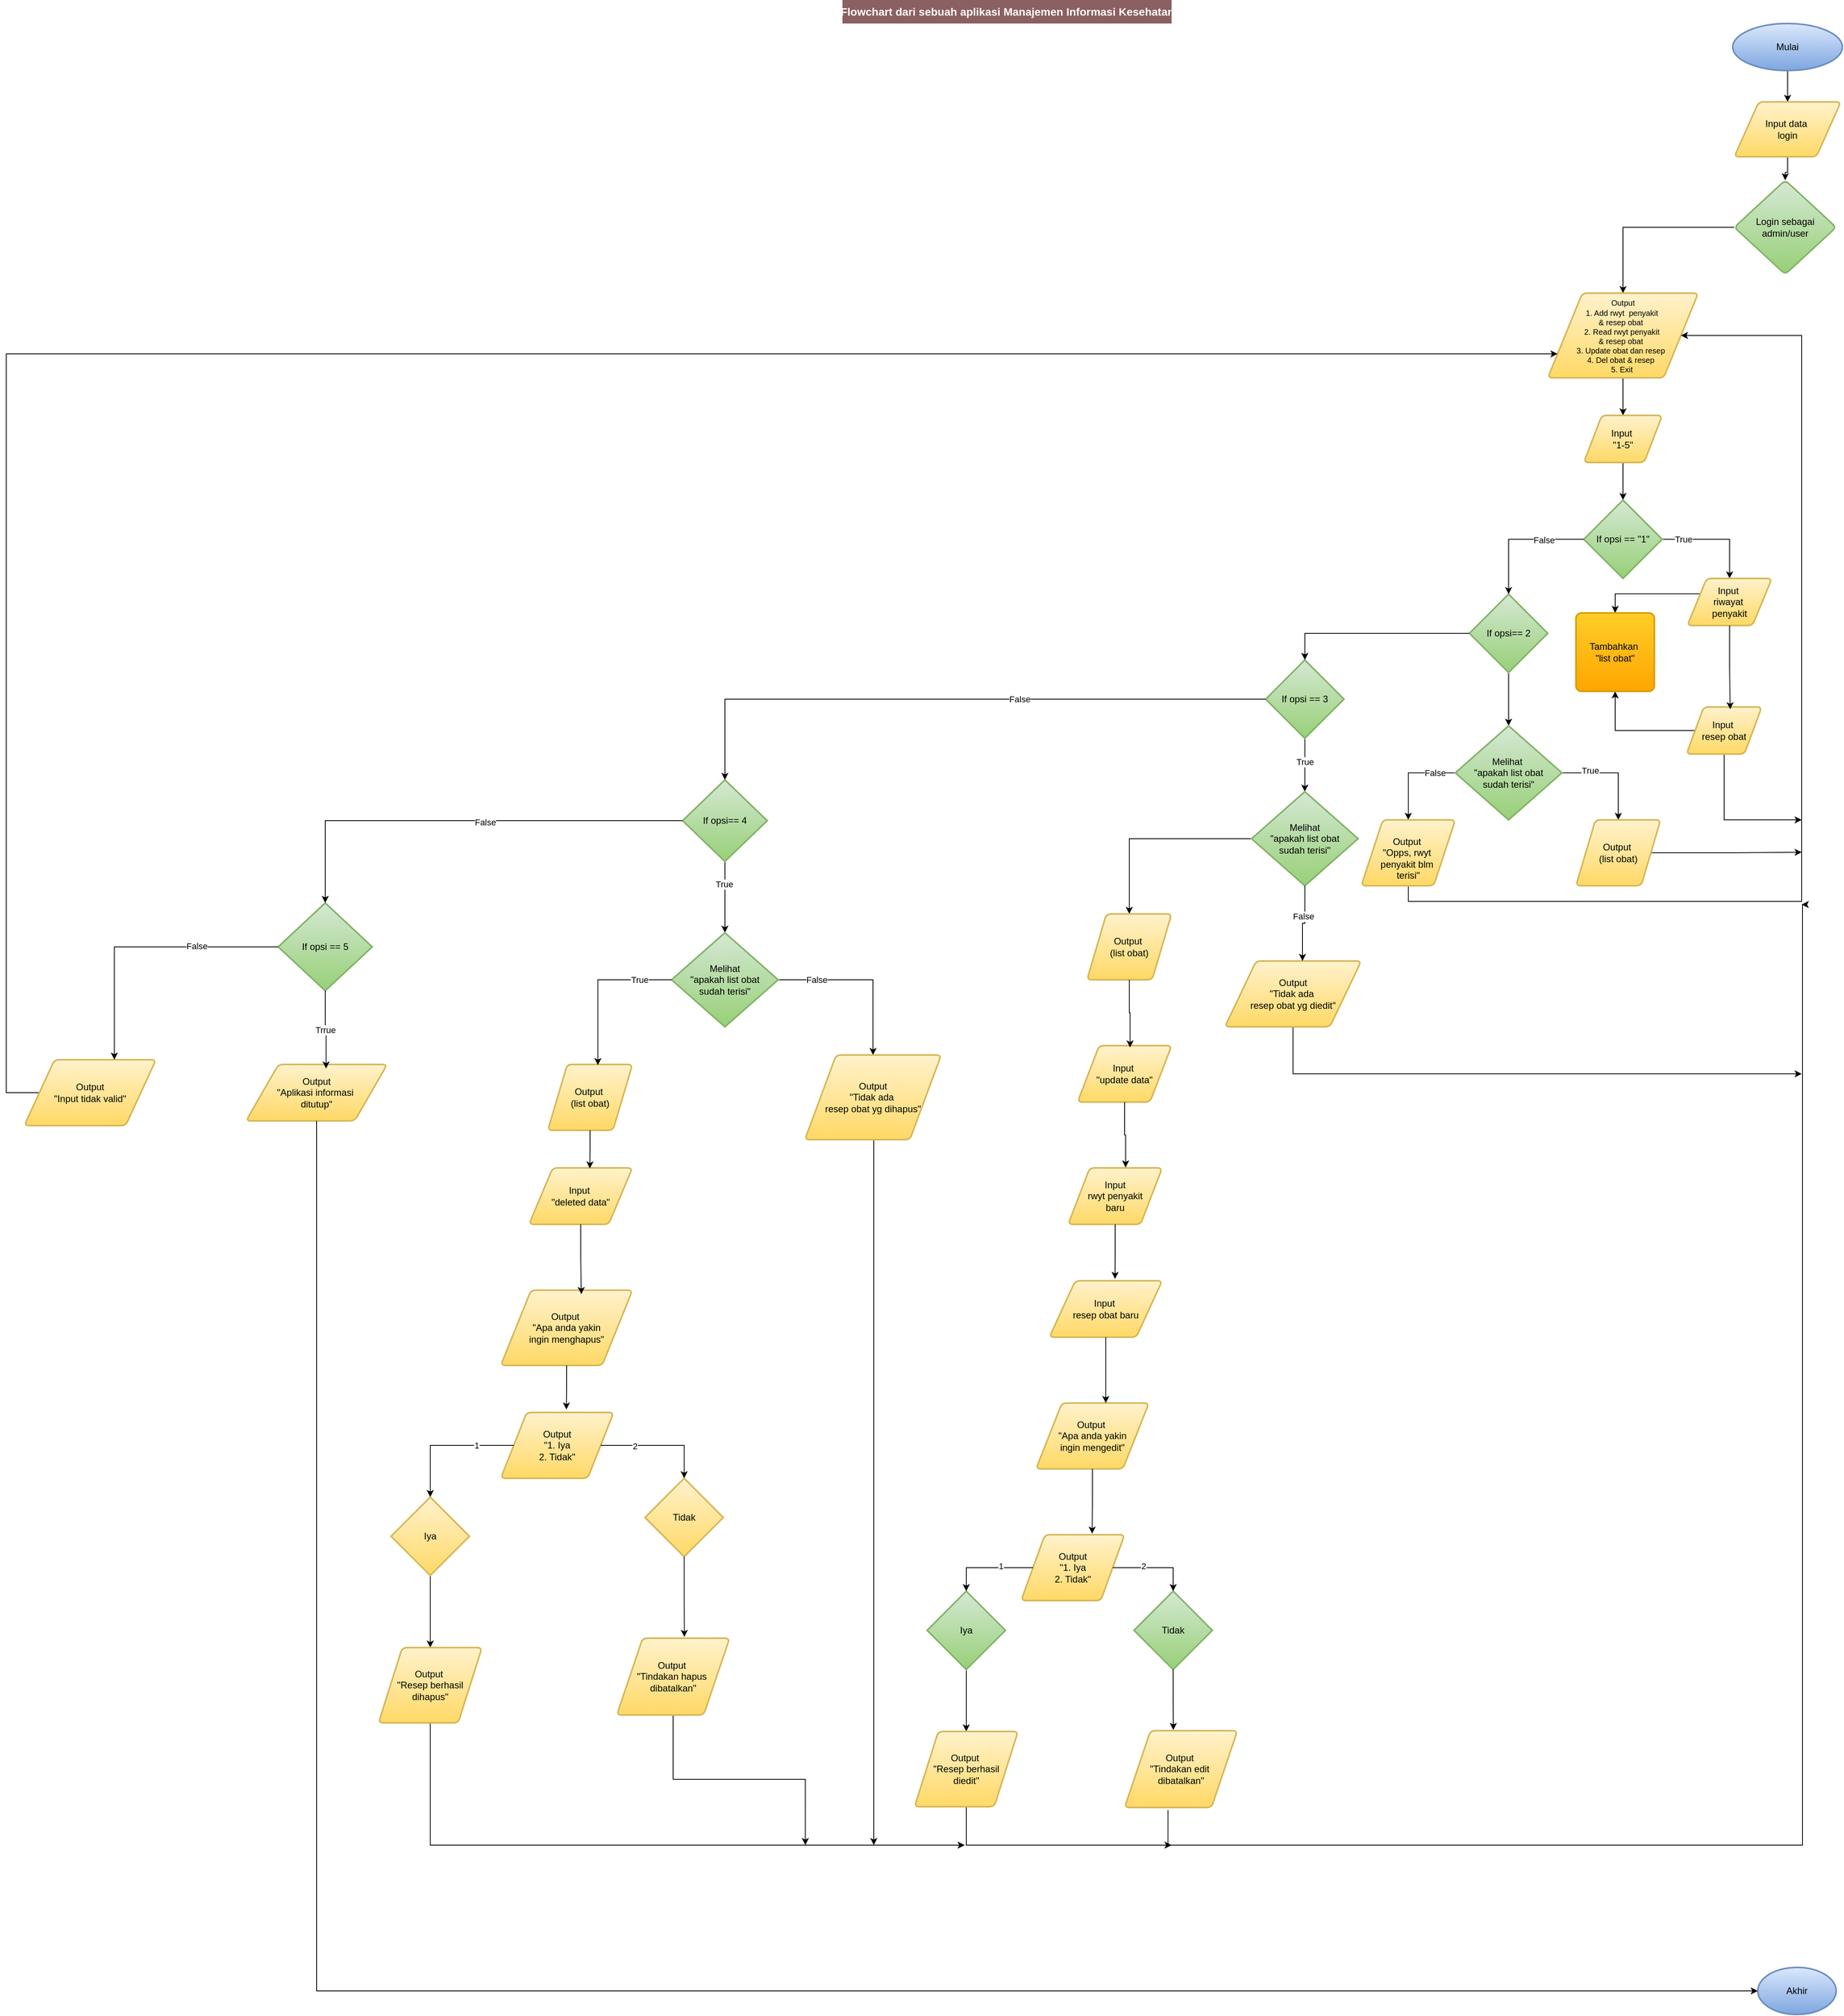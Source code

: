 <mxfile version="24.7.8">
  <diagram id="C5RBs43oDa-KdzZeNtuy" name="Page-1">
    <mxGraphModel dx="7731" dy="3105" grid="1" gridSize="18" guides="1" tooltips="1" connect="1" arrows="1" fold="1" page="1" pageScale="1" pageWidth="827" pageHeight="1169" math="0" shadow="0">
      <root>
        <mxCell id="WIyWlLk6GJQsqaUBKTNV-0" />
        <mxCell id="WIyWlLk6GJQsqaUBKTNV-1" parent="WIyWlLk6GJQsqaUBKTNV-0" />
        <mxCell id="7hkUf9eqi4IZ8fH5zVSV-6" style="edgeStyle=orthogonalEdgeStyle;rounded=0;orthogonalLoop=1;jettySize=auto;html=1;" parent="WIyWlLk6GJQsqaUBKTNV-1" source="7hkUf9eqi4IZ8fH5zVSV-3" edge="1">
          <mxGeometry relative="1" as="geometry">
            <mxPoint x="414" y="200" as="targetPoint" />
          </mxGeometry>
        </mxCell>
        <mxCell id="7hkUf9eqi4IZ8fH5zVSV-3" value="Mulai" style="strokeWidth=2;html=1;shape=mxgraph.flowchart.start_1;whiteSpace=wrap;fillColor=#dae8fc;gradientColor=#7ea6e0;strokeColor=#6c8ebf;" parent="WIyWlLk6GJQsqaUBKTNV-1" vertex="1">
          <mxGeometry x="344" y="100" width="140" height="60" as="geometry" />
        </mxCell>
        <mxCell id="7hkUf9eqi4IZ8fH5zVSV-4" value="Flowchart dari sebuah aplikasi Manajemen Informasi Kesehatan" style="text;html=1;align=center;verticalAlign=middle;resizable=0;points=[];autosize=1;fontStyle=1;fontSize=14;fillColor=#8a6060;strokeColor=none;fontColor=#ffffff;" parent="WIyWlLk6GJQsqaUBKTNV-1" vertex="1">
          <mxGeometry x="-792" y="70" width="420" height="30" as="geometry" />
        </mxCell>
        <mxCell id="7hkUf9eqi4IZ8fH5zVSV-15" style="edgeStyle=orthogonalEdgeStyle;rounded=0;orthogonalLoop=1;jettySize=auto;html=1;exitX=0.5;exitY=1;exitDx=0;exitDy=0;" parent="WIyWlLk6GJQsqaUBKTNV-1" source="7hkUf9eqi4IZ8fH5zVSV-9" target="7hkUf9eqi4IZ8fH5zVSV-11" edge="1">
          <mxGeometry relative="1" as="geometry" />
        </mxCell>
        <mxCell id="7hkUf9eqi4IZ8fH5zVSV-9" value="Input data&amp;nbsp;&lt;div&gt;login&lt;/div&gt;" style="shape=parallelogram;html=1;strokeWidth=2;perimeter=parallelogramPerimeter;whiteSpace=wrap;rounded=1;arcSize=12;size=0.23;fillColor=#fff2cc;gradientColor=#ffd966;strokeColor=#d6b656;" parent="WIyWlLk6GJQsqaUBKTNV-1" vertex="1">
          <mxGeometry x="346" y="200" width="136" height="70" as="geometry" />
        </mxCell>
        <mxCell id="7hkUf9eqi4IZ8fH5zVSV-18" style="edgeStyle=orthogonalEdgeStyle;rounded=0;orthogonalLoop=1;jettySize=auto;html=1;exitX=0;exitY=0.5;exitDx=0;exitDy=0;" parent="WIyWlLk6GJQsqaUBKTNV-1" source="7hkUf9eqi4IZ8fH5zVSV-11" target="7hkUf9eqi4IZ8fH5zVSV-21" edge="1">
          <mxGeometry relative="1" as="geometry">
            <mxPoint x="170" y="370" as="targetPoint" />
          </mxGeometry>
        </mxCell>
        <mxCell id="7hkUf9eqi4IZ8fH5zVSV-11" value="Login sebagai admin/user" style="rhombus;whiteSpace=wrap;html=1;strokeWidth=2;rounded=1;arcSize=12;fillColor=#d5e8d4;gradientColor=#97d077;strokeColor=#82b366;" parent="WIyWlLk6GJQsqaUBKTNV-1" vertex="1">
          <mxGeometry x="346" y="300" width="130" height="120" as="geometry" />
        </mxCell>
        <mxCell id="7hkUf9eqi4IZ8fH5zVSV-41" style="edgeStyle=orthogonalEdgeStyle;rounded=0;orthogonalLoop=1;jettySize=auto;html=1;exitX=0.5;exitY=1;exitDx=0;exitDy=0;" parent="WIyWlLk6GJQsqaUBKTNV-1" source="7hkUf9eqi4IZ8fH5zVSV-21" edge="1">
          <mxGeometry relative="1" as="geometry">
            <mxPoint x="204" y="600" as="targetPoint" />
          </mxGeometry>
        </mxCell>
        <mxCell id="7hkUf9eqi4IZ8fH5zVSV-21" value="&lt;font style=&quot;font-size: 10px;&quot;&gt;Output&lt;/font&gt;&lt;div style=&quot;font-size: 10px;&quot;&gt;&lt;font style=&quot;font-size: 10px;&quot;&gt;1. Add rwyt&amp;nbsp; penyakit&amp;nbsp;&lt;/font&gt;&lt;/div&gt;&lt;div style=&quot;font-size: 10px;&quot;&gt;&lt;font style=&quot;font-size: 10px;&quot;&gt;&amp;amp; resep obat&amp;nbsp;&amp;nbsp;&lt;/font&gt;&lt;/div&gt;&lt;div style=&quot;font-size: 10px;&quot;&gt;&lt;font style=&quot;font-size: 10px;&quot;&gt;2. Read rwyt penyakit&amp;nbsp;&lt;/font&gt;&lt;/div&gt;&lt;div style=&quot;font-size: 10px;&quot;&gt;&lt;font style=&quot;font-size: 10px;&quot;&gt;&amp;amp; resep obat&amp;nbsp;&amp;nbsp;&lt;/font&gt;&lt;/div&gt;&lt;div style=&quot;font-size: 10px;&quot;&gt;&lt;font style=&quot;font-size: 10px;&quot;&gt;3. Update obat dan resep&amp;nbsp;&amp;nbsp;&lt;/font&gt;&lt;/div&gt;&lt;div style=&quot;font-size: 10px;&quot;&gt;&lt;font style=&quot;font-size: 10px;&quot;&gt;4. Del obat &amp;amp; resep&amp;nbsp;&amp;nbsp;&lt;/font&gt;&lt;/div&gt;&lt;div style=&quot;font-size: 10px;&quot;&gt;&lt;font style=&quot;font-size: 10px;&quot;&gt;5. Exit&amp;nbsp;&lt;/font&gt;&lt;/div&gt;" style="shape=parallelogram;html=1;strokeWidth=2;perimeter=parallelogramPerimeter;whiteSpace=wrap;rounded=1;arcSize=12;size=0.23;fillColor=#fff2cc;gradientColor=#ffd966;strokeColor=#d6b656;" parent="WIyWlLk6GJQsqaUBKTNV-1" vertex="1">
          <mxGeometry x="108" y="444" width="192" height="108" as="geometry" />
        </mxCell>
        <mxCell id="7hkUf9eqi4IZ8fH5zVSV-44" style="edgeStyle=orthogonalEdgeStyle;rounded=0;orthogonalLoop=1;jettySize=auto;html=1;exitX=0.5;exitY=1;exitDx=0;exitDy=0;" parent="WIyWlLk6GJQsqaUBKTNV-1" source="7hkUf9eqi4IZ8fH5zVSV-42" edge="1">
          <mxGeometry relative="1" as="geometry">
            <mxPoint x="204" y="708" as="targetPoint" />
          </mxGeometry>
        </mxCell>
        <mxCell id="7hkUf9eqi4IZ8fH5zVSV-42" value="Input&amp;nbsp;&lt;div&gt;&quot;1-5&quot;&lt;/div&gt;" style="shape=parallelogram;html=1;strokeWidth=2;perimeter=parallelogramPerimeter;whiteSpace=wrap;rounded=1;arcSize=12;size=0.23;fillColor=#fff2cc;gradientColor=#ffd966;strokeColor=#d6b656;" parent="WIyWlLk6GJQsqaUBKTNV-1" vertex="1">
          <mxGeometry x="154" y="600" width="100" height="60" as="geometry" />
        </mxCell>
        <mxCell id="7hkUf9eqi4IZ8fH5zVSV-46" style="edgeStyle=orthogonalEdgeStyle;rounded=0;orthogonalLoop=1;jettySize=auto;html=1;exitX=1;exitY=0.5;exitDx=0;exitDy=0;exitPerimeter=0;entryX=0.5;entryY=0;entryDx=0;entryDy=0;" parent="WIyWlLk6GJQsqaUBKTNV-1" source="7hkUf9eqi4IZ8fH5zVSV-45" target="UEcVBpaG3NOcfBzh2yAo-0" edge="1">
          <mxGeometry relative="1" as="geometry">
            <mxPoint x="360" y="758" as="targetPoint" />
          </mxGeometry>
        </mxCell>
        <mxCell id="7hkUf9eqi4IZ8fH5zVSV-47" value="True" style="edgeLabel;html=1;align=center;verticalAlign=middle;resizable=0;points=[];" parent="7hkUf9eqi4IZ8fH5zVSV-46" vertex="1" connectable="0">
          <mxGeometry x="-0.154" y="-3" relative="1" as="geometry">
            <mxPoint x="-31" y="-3" as="offset" />
          </mxGeometry>
        </mxCell>
        <mxCell id="7hkUf9eqi4IZ8fH5zVSV-45" value="If opsi == &quot;1&quot;" style="strokeWidth=2;html=1;shape=mxgraph.flowchart.decision;whiteSpace=wrap;fillColor=#d5e8d4;gradientColor=#97d077;strokeColor=#82b366;" parent="WIyWlLk6GJQsqaUBKTNV-1" vertex="1">
          <mxGeometry x="154" y="708" width="100" height="100" as="geometry" />
        </mxCell>
        <mxCell id="UEcVBpaG3NOcfBzh2yAo-25" style="edgeStyle=orthogonalEdgeStyle;rounded=0;orthogonalLoop=1;jettySize=auto;html=1;exitX=0;exitY=0.25;exitDx=0;exitDy=0;entryX=0.5;entryY=0;entryDx=0;entryDy=0;" parent="WIyWlLk6GJQsqaUBKTNV-1" source="UEcVBpaG3NOcfBzh2yAo-0" target="UEcVBpaG3NOcfBzh2yAo-22" edge="1">
          <mxGeometry relative="1" as="geometry" />
        </mxCell>
        <mxCell id="UEcVBpaG3NOcfBzh2yAo-0" value="Input&amp;nbsp;&lt;div&gt;riwayat&amp;nbsp;&lt;/div&gt;&lt;div&gt;penyakit&lt;/div&gt;" style="shape=parallelogram;html=1;strokeWidth=2;perimeter=parallelogramPerimeter;whiteSpace=wrap;rounded=1;arcSize=12;size=0.23;fillColor=#fff2cc;gradientColor=#ffd966;strokeColor=#d6b656;" parent="WIyWlLk6GJQsqaUBKTNV-1" vertex="1">
          <mxGeometry x="286" y="808" width="108" height="60" as="geometry" />
        </mxCell>
        <mxCell id="UEcVBpaG3NOcfBzh2yAo-23" style="edgeStyle=orthogonalEdgeStyle;rounded=0;orthogonalLoop=1;jettySize=auto;html=1;exitX=0;exitY=0.5;exitDx=0;exitDy=0;entryX=0.5;entryY=1;entryDx=0;entryDy=0;" parent="WIyWlLk6GJQsqaUBKTNV-1" source="UEcVBpaG3NOcfBzh2yAo-1" target="UEcVBpaG3NOcfBzh2yAo-22" edge="1">
          <mxGeometry relative="1" as="geometry" />
        </mxCell>
        <mxCell id="UEcVBpaG3NOcfBzh2yAo-39" style="edgeStyle=orthogonalEdgeStyle;rounded=0;orthogonalLoop=1;jettySize=auto;html=1;exitX=0.5;exitY=1;exitDx=0;exitDy=0;" parent="WIyWlLk6GJQsqaUBKTNV-1" source="UEcVBpaG3NOcfBzh2yAo-1" edge="1">
          <mxGeometry relative="1" as="geometry">
            <mxPoint x="432" y="1116" as="targetPoint" />
            <Array as="points">
              <mxPoint x="333" y="1116" />
            </Array>
          </mxGeometry>
        </mxCell>
        <mxCell id="UEcVBpaG3NOcfBzh2yAo-1" value="Input&amp;nbsp;&lt;div&gt;resep obat&lt;/div&gt;" style="shape=parallelogram;html=1;strokeWidth=2;perimeter=parallelogramPerimeter;whiteSpace=wrap;rounded=1;arcSize=12;size=0.23;fillColor=#fff2cc;gradientColor=#ffd966;strokeColor=#d6b656;" parent="WIyWlLk6GJQsqaUBKTNV-1" vertex="1">
          <mxGeometry x="285" y="972" width="96" height="60" as="geometry" />
        </mxCell>
        <mxCell id="UEcVBpaG3NOcfBzh2yAo-10" style="edgeStyle=orthogonalEdgeStyle;rounded=0;orthogonalLoop=1;jettySize=auto;html=1;exitX=0.5;exitY=1;exitDx=0;exitDy=0;entryX=0.581;entryY=0.048;entryDx=0;entryDy=0;entryPerimeter=0;" parent="WIyWlLk6GJQsqaUBKTNV-1" source="UEcVBpaG3NOcfBzh2yAo-0" target="UEcVBpaG3NOcfBzh2yAo-1" edge="1">
          <mxGeometry relative="1" as="geometry" />
        </mxCell>
        <mxCell id="UEcVBpaG3NOcfBzh2yAo-28" style="edgeStyle=orthogonalEdgeStyle;rounded=0;orthogonalLoop=1;jettySize=auto;html=1;exitX=0.5;exitY=1;exitDx=0;exitDy=0;exitPerimeter=0;" parent="WIyWlLk6GJQsqaUBKTNV-1" source="UEcVBpaG3NOcfBzh2yAo-11" target="UEcVBpaG3NOcfBzh2yAo-27" edge="1">
          <mxGeometry relative="1" as="geometry" />
        </mxCell>
        <mxCell id="UEcVBpaG3NOcfBzh2yAo-11" value="If opsi== 2" style="strokeWidth=2;html=1;shape=mxgraph.flowchart.decision;whiteSpace=wrap;fillColor=#d5e8d4;gradientColor=#97d077;strokeColor=#82b366;" parent="WIyWlLk6GJQsqaUBKTNV-1" vertex="1">
          <mxGeometry x="8" y="828" width="100" height="100" as="geometry" />
        </mxCell>
        <mxCell id="UEcVBpaG3NOcfBzh2yAo-12" style="edgeStyle=orthogonalEdgeStyle;rounded=0;orthogonalLoop=1;jettySize=auto;html=1;exitX=0;exitY=0.5;exitDx=0;exitDy=0;exitPerimeter=0;entryX=0.5;entryY=0;entryDx=0;entryDy=0;entryPerimeter=0;" parent="WIyWlLk6GJQsqaUBKTNV-1" source="7hkUf9eqi4IZ8fH5zVSV-45" target="UEcVBpaG3NOcfBzh2yAo-11" edge="1">
          <mxGeometry relative="1" as="geometry" />
        </mxCell>
        <mxCell id="UEcVBpaG3NOcfBzh2yAo-13" value="False" style="edgeLabel;html=1;align=center;verticalAlign=middle;resizable=0;points=[];" parent="UEcVBpaG3NOcfBzh2yAo-12" vertex="1" connectable="0">
          <mxGeometry x="-0.388" y="1" relative="1" as="geometry">
            <mxPoint as="offset" />
          </mxGeometry>
        </mxCell>
        <mxCell id="UEcVBpaG3NOcfBzh2yAo-22" value="Tambahkan&amp;nbsp;&lt;div&gt;&quot;list obat&quot;&lt;/div&gt;" style="rounded=1;whiteSpace=wrap;html=1;absoluteArcSize=1;arcSize=14;strokeWidth=2;fillColor=#ffcd28;gradientColor=#ffa500;strokeColor=#d79b00;" parent="WIyWlLk6GJQsqaUBKTNV-1" vertex="1">
          <mxGeometry x="144" y="852" width="100" height="100" as="geometry" />
        </mxCell>
        <mxCell id="UEcVBpaG3NOcfBzh2yAo-33" style="edgeStyle=orthogonalEdgeStyle;rounded=0;orthogonalLoop=1;jettySize=auto;html=1;exitX=1;exitY=0.5;exitDx=0;exitDy=0;exitPerimeter=0;entryX=0.5;entryY=0;entryDx=0;entryDy=0;" parent="WIyWlLk6GJQsqaUBKTNV-1" source="UEcVBpaG3NOcfBzh2yAo-27" target="UEcVBpaG3NOcfBzh2yAo-32" edge="1">
          <mxGeometry relative="1" as="geometry" />
        </mxCell>
        <mxCell id="UEcVBpaG3NOcfBzh2yAo-36" value="True" style="edgeLabel;html=1;align=center;verticalAlign=middle;resizable=0;points=[];" parent="UEcVBpaG3NOcfBzh2yAo-33" vertex="1" connectable="0">
          <mxGeometry x="-0.453" y="3" relative="1" as="geometry">
            <mxPoint as="offset" />
          </mxGeometry>
        </mxCell>
        <mxCell id="UEcVBpaG3NOcfBzh2yAo-34" style="edgeStyle=orthogonalEdgeStyle;rounded=0;orthogonalLoop=1;jettySize=auto;html=1;exitX=0;exitY=0.5;exitDx=0;exitDy=0;exitPerimeter=0;entryX=0.5;entryY=0;entryDx=0;entryDy=0;" parent="WIyWlLk6GJQsqaUBKTNV-1" source="UEcVBpaG3NOcfBzh2yAo-27" target="UEcVBpaG3NOcfBzh2yAo-30" edge="1">
          <mxGeometry relative="1" as="geometry" />
        </mxCell>
        <mxCell id="UEcVBpaG3NOcfBzh2yAo-35" value="False" style="edgeLabel;html=1;align=center;verticalAlign=middle;resizable=0;points=[];" parent="UEcVBpaG3NOcfBzh2yAo-34" vertex="1" connectable="0">
          <mxGeometry x="-0.556" relative="1" as="geometry">
            <mxPoint as="offset" />
          </mxGeometry>
        </mxCell>
        <mxCell id="UEcVBpaG3NOcfBzh2yAo-27" value="Melihat&amp;nbsp;&lt;div&gt;&quot;apakah list obat&lt;/div&gt;&lt;div&gt;sudah terisi&quot;&lt;/div&gt;" style="strokeWidth=2;html=1;shape=mxgraph.flowchart.decision;whiteSpace=wrap;fillColor=#d5e8d4;gradientColor=#97d077;strokeColor=#82b366;" parent="WIyWlLk6GJQsqaUBKTNV-1" vertex="1">
          <mxGeometry x="-10" y="996" width="136" height="120" as="geometry" />
        </mxCell>
        <mxCell id="UEcVBpaG3NOcfBzh2yAo-38" style="edgeStyle=orthogonalEdgeStyle;rounded=0;orthogonalLoop=1;jettySize=auto;html=1;exitX=0.5;exitY=1;exitDx=0;exitDy=0;entryX=1;entryY=0.5;entryDx=0;entryDy=0;" parent="WIyWlLk6GJQsqaUBKTNV-1" source="UEcVBpaG3NOcfBzh2yAo-30" target="7hkUf9eqi4IZ8fH5zVSV-21" edge="1">
          <mxGeometry relative="1" as="geometry">
            <Array as="points">
              <mxPoint x="-70" y="1220" />
              <mxPoint x="432" y="1220" />
              <mxPoint x="432" y="498" />
            </Array>
          </mxGeometry>
        </mxCell>
        <mxCell id="UEcVBpaG3NOcfBzh2yAo-30" value="&lt;br&gt;&lt;div&gt;Output&amp;nbsp;&lt;/div&gt;&lt;div&gt;&quot;Opps, rwyt&amp;nbsp;&lt;/div&gt;&lt;div&gt;penyakit blm&amp;nbsp;&lt;/div&gt;&lt;div&gt;terisi&quot;&lt;/div&gt;" style="shape=parallelogram;html=1;strokeWidth=2;perimeter=parallelogramPerimeter;whiteSpace=wrap;rounded=1;arcSize=12;size=0.23;fillColor=#fff2cc;gradientColor=#ffd966;strokeColor=#d6b656;" parent="WIyWlLk6GJQsqaUBKTNV-1" vertex="1">
          <mxGeometry x="-130" y="1116" width="120" height="84" as="geometry" />
        </mxCell>
        <mxCell id="UEcVBpaG3NOcfBzh2yAo-41" style="edgeStyle=orthogonalEdgeStyle;rounded=0;orthogonalLoop=1;jettySize=auto;html=1;exitX=1;exitY=0.5;exitDx=0;exitDy=0;" parent="WIyWlLk6GJQsqaUBKTNV-1" source="UEcVBpaG3NOcfBzh2yAo-32" edge="1">
          <mxGeometry relative="1" as="geometry">
            <mxPoint x="432" y="1157.308" as="targetPoint" />
          </mxGeometry>
        </mxCell>
        <mxCell id="UEcVBpaG3NOcfBzh2yAo-32" value="Output&amp;nbsp;&lt;div&gt;(list obat)&lt;/div&gt;" style="shape=parallelogram;html=1;strokeWidth=2;perimeter=parallelogramPerimeter;whiteSpace=wrap;rounded=1;arcSize=12;size=0.23;fillColor=#fff2cc;gradientColor=#ffd966;strokeColor=#d6b656;" parent="WIyWlLk6GJQsqaUBKTNV-1" vertex="1">
          <mxGeometry x="144" y="1116" width="108" height="84" as="geometry" />
        </mxCell>
        <mxCell id="UEcVBpaG3NOcfBzh2yAo-47" style="edgeStyle=orthogonalEdgeStyle;rounded=0;orthogonalLoop=1;jettySize=auto;html=1;exitX=0.5;exitY=1;exitDx=0;exitDy=0;exitPerimeter=0;" parent="WIyWlLk6GJQsqaUBKTNV-1" source="UEcVBpaG3NOcfBzh2yAo-43" target="UEcVBpaG3NOcfBzh2yAo-46" edge="1">
          <mxGeometry relative="1" as="geometry" />
        </mxCell>
        <mxCell id="UEcVBpaG3NOcfBzh2yAo-94" value="True" style="edgeLabel;html=1;align=center;verticalAlign=middle;resizable=0;points=[];" parent="UEcVBpaG3NOcfBzh2yAo-47" vertex="1" connectable="0">
          <mxGeometry x="-0.129" relative="1" as="geometry">
            <mxPoint as="offset" />
          </mxGeometry>
        </mxCell>
        <mxCell id="UEcVBpaG3NOcfBzh2yAo-43" value="If opsi == 3" style="strokeWidth=2;html=1;shape=mxgraph.flowchart.decision;whiteSpace=wrap;fillColor=#d5e8d4;gradientColor=#97d077;strokeColor=#82b366;" parent="WIyWlLk6GJQsqaUBKTNV-1" vertex="1">
          <mxGeometry x="-252" y="912" width="100" height="100" as="geometry" />
        </mxCell>
        <mxCell id="UEcVBpaG3NOcfBzh2yAo-44" style="edgeStyle=orthogonalEdgeStyle;rounded=0;orthogonalLoop=1;jettySize=auto;html=1;exitX=0;exitY=0.5;exitDx=0;exitDy=0;exitPerimeter=0;entryX=0.5;entryY=0;entryDx=0;entryDy=0;entryPerimeter=0;" parent="WIyWlLk6GJQsqaUBKTNV-1" source="UEcVBpaG3NOcfBzh2yAo-11" target="UEcVBpaG3NOcfBzh2yAo-43" edge="1">
          <mxGeometry relative="1" as="geometry" />
        </mxCell>
        <mxCell id="UEcVBpaG3NOcfBzh2yAo-90" style="edgeStyle=orthogonalEdgeStyle;rounded=0;orthogonalLoop=1;jettySize=auto;html=1;exitX=0.5;exitY=1;exitDx=0;exitDy=0;" parent="WIyWlLk6GJQsqaUBKTNV-1" source="UEcVBpaG3NOcfBzh2yAo-45" edge="1">
          <mxGeometry relative="1" as="geometry">
            <mxPoint x="432" y="1440" as="targetPoint" />
            <Array as="points">
              <mxPoint x="-217" y="1440" />
              <mxPoint x="372" y="1440" />
            </Array>
          </mxGeometry>
        </mxCell>
        <mxCell id="UEcVBpaG3NOcfBzh2yAo-45" value="Output&lt;div&gt;&quot;Tidak ada&amp;nbsp;&lt;/div&gt;&lt;div&gt;resep obat yg diedit&quot;&lt;/div&gt;" style="shape=parallelogram;html=1;strokeWidth=2;perimeter=parallelogramPerimeter;whiteSpace=wrap;rounded=1;arcSize=12;size=0.23;fillColor=#fff2cc;gradientColor=#ffd966;strokeColor=#d6b656;" parent="WIyWlLk6GJQsqaUBKTNV-1" vertex="1">
          <mxGeometry x="-304" y="1296" width="174" height="84" as="geometry" />
        </mxCell>
        <mxCell id="UEcVBpaG3NOcfBzh2yAo-67" style="edgeStyle=orthogonalEdgeStyle;rounded=0;orthogonalLoop=1;jettySize=auto;html=1;exitX=0;exitY=0.5;exitDx=0;exitDy=0;exitPerimeter=0;entryX=0.5;entryY=0;entryDx=0;entryDy=0;" parent="WIyWlLk6GJQsqaUBKTNV-1" source="UEcVBpaG3NOcfBzh2yAo-46" target="UEcVBpaG3NOcfBzh2yAo-51" edge="1">
          <mxGeometry relative="1" as="geometry" />
        </mxCell>
        <mxCell id="UEcVBpaG3NOcfBzh2yAo-46" value="Melihat&lt;div&gt;&quot;apakah list obat&lt;/div&gt;&lt;div&gt;sudah terisi&quot;&lt;/div&gt;" style="strokeWidth=2;html=1;shape=mxgraph.flowchart.decision;whiteSpace=wrap;fillColor=#d5e8d4;gradientColor=#97d077;strokeColor=#82b366;" parent="WIyWlLk6GJQsqaUBKTNV-1" vertex="1">
          <mxGeometry x="-270" y="1080" width="136" height="120" as="geometry" />
        </mxCell>
        <mxCell id="UEcVBpaG3NOcfBzh2yAo-48" style="edgeStyle=orthogonalEdgeStyle;rounded=0;orthogonalLoop=1;jettySize=auto;html=1;exitX=0.5;exitY=1;exitDx=0;exitDy=0;exitPerimeter=0;entryX=0.569;entryY=0;entryDx=0;entryDy=0;entryPerimeter=0;" parent="WIyWlLk6GJQsqaUBKTNV-1" source="UEcVBpaG3NOcfBzh2yAo-46" target="UEcVBpaG3NOcfBzh2yAo-45" edge="1">
          <mxGeometry relative="1" as="geometry" />
        </mxCell>
        <mxCell id="UEcVBpaG3NOcfBzh2yAo-49" value="False" style="edgeLabel;html=1;align=center;verticalAlign=middle;resizable=0;points=[];" parent="UEcVBpaG3NOcfBzh2yAo-48" vertex="1" connectable="0">
          <mxGeometry x="-0.213" y="-2" relative="1" as="geometry">
            <mxPoint as="offset" />
          </mxGeometry>
        </mxCell>
        <mxCell id="UEcVBpaG3NOcfBzh2yAo-51" value="Output&amp;nbsp;&lt;div&gt;(list obat)&lt;/div&gt;" style="shape=parallelogram;html=1;strokeWidth=2;perimeter=parallelogramPerimeter;whiteSpace=wrap;rounded=1;arcSize=12;size=0.23;fillColor=#fff2cc;gradientColor=#ffd966;strokeColor=#d6b656;" parent="WIyWlLk6GJQsqaUBKTNV-1" vertex="1">
          <mxGeometry x="-480" y="1236" width="108" height="84" as="geometry" />
        </mxCell>
        <mxCell id="UEcVBpaG3NOcfBzh2yAo-52" value="Input&amp;nbsp;&lt;div&gt;&quot;update data&quot;&lt;/div&gt;" style="shape=parallelogram;html=1;strokeWidth=2;perimeter=parallelogramPerimeter;whiteSpace=wrap;rounded=1;arcSize=12;size=0.23;fillColor=#fff2cc;gradientColor=#ffd966;strokeColor=#d6b656;" parent="WIyWlLk6GJQsqaUBKTNV-1" vertex="1">
          <mxGeometry x="-492" y="1404" width="120" height="72" as="geometry" />
        </mxCell>
        <mxCell id="UEcVBpaG3NOcfBzh2yAo-54" style="edgeStyle=orthogonalEdgeStyle;rounded=0;orthogonalLoop=1;jettySize=auto;html=1;exitX=0.5;exitY=1;exitDx=0;exitDy=0;entryX=0.558;entryY=0.033;entryDx=0;entryDy=0;entryPerimeter=0;" parent="WIyWlLk6GJQsqaUBKTNV-1" source="UEcVBpaG3NOcfBzh2yAo-51" target="UEcVBpaG3NOcfBzh2yAo-52" edge="1">
          <mxGeometry relative="1" as="geometry" />
        </mxCell>
        <mxCell id="UEcVBpaG3NOcfBzh2yAo-55" value="Input&lt;div&gt;rwyt penyakit&lt;/div&gt;&lt;div&gt;baru&lt;/div&gt;" style="shape=parallelogram;html=1;strokeWidth=2;perimeter=parallelogramPerimeter;whiteSpace=wrap;rounded=1;arcSize=12;size=0.23;fillColor=#fff2cc;gradientColor=#ffd966;strokeColor=#d6b656;" parent="WIyWlLk6GJQsqaUBKTNV-1" vertex="1">
          <mxGeometry x="-504" y="1560" width="120" height="72" as="geometry" />
        </mxCell>
        <mxCell id="UEcVBpaG3NOcfBzh2yAo-56" value="Input&amp;nbsp;&lt;div&gt;resep obat baru&lt;/div&gt;" style="shape=parallelogram;html=1;strokeWidth=2;perimeter=parallelogramPerimeter;whiteSpace=wrap;rounded=1;arcSize=12;size=0.23;fillColor=#fff2cc;gradientColor=#ffd966;strokeColor=#d6b656;" parent="WIyWlLk6GJQsqaUBKTNV-1" vertex="1">
          <mxGeometry x="-528" y="1704" width="144" height="72" as="geometry" />
        </mxCell>
        <mxCell id="UEcVBpaG3NOcfBzh2yAo-61" style="edgeStyle=orthogonalEdgeStyle;rounded=0;orthogonalLoop=1;jettySize=auto;html=1;exitX=0.5;exitY=1;exitDx=0;exitDy=0;entryX=0.582;entryY=-0.032;entryDx=0;entryDy=0;entryPerimeter=0;" parent="WIyWlLk6GJQsqaUBKTNV-1" source="UEcVBpaG3NOcfBzh2yAo-55" target="UEcVBpaG3NOcfBzh2yAo-56" edge="1">
          <mxGeometry relative="1" as="geometry" />
        </mxCell>
        <mxCell id="UEcVBpaG3NOcfBzh2yAo-62" value="Output&amp;nbsp;&lt;div&gt;&quot;Apa anda yakin&lt;/div&gt;&lt;div&gt;ingin mengedit&quot;&lt;/div&gt;" style="shape=parallelogram;html=1;strokeWidth=2;perimeter=parallelogramPerimeter;whiteSpace=wrap;rounded=1;arcSize=12;size=0.23;fillColor=#fff2cc;gradientColor=#ffd966;strokeColor=#d6b656;" parent="WIyWlLk6GJQsqaUBKTNV-1" vertex="1">
          <mxGeometry x="-545" y="1860" width="144" height="84" as="geometry" />
        </mxCell>
        <mxCell id="UEcVBpaG3NOcfBzh2yAo-63" value="Output&lt;div&gt;&quot;1. Iya&lt;/div&gt;&lt;div&gt;2. Tidak&quot;&lt;/div&gt;" style="shape=parallelogram;html=1;strokeWidth=2;perimeter=parallelogramPerimeter;whiteSpace=wrap;rounded=1;arcSize=12;size=0.23;fillColor=#fff2cc;gradientColor=#ffd966;strokeColor=#d6b656;" parent="WIyWlLk6GJQsqaUBKTNV-1" vertex="1">
          <mxGeometry x="-564" y="2028" width="132" height="84" as="geometry" />
        </mxCell>
        <mxCell id="UEcVBpaG3NOcfBzh2yAo-69" style="edgeStyle=orthogonalEdgeStyle;rounded=0;orthogonalLoop=1;jettySize=auto;html=1;exitX=0.5;exitY=1;exitDx=0;exitDy=0;entryX=0.611;entryY=-0.007;entryDx=0;entryDy=0;entryPerimeter=0;" parent="WIyWlLk6GJQsqaUBKTNV-1" source="UEcVBpaG3NOcfBzh2yAo-52" target="UEcVBpaG3NOcfBzh2yAo-55" edge="1">
          <mxGeometry relative="1" as="geometry" />
        </mxCell>
        <mxCell id="UEcVBpaG3NOcfBzh2yAo-71" style="edgeStyle=orthogonalEdgeStyle;rounded=0;orthogonalLoop=1;jettySize=auto;html=1;exitX=0.5;exitY=1;exitDx=0;exitDy=0;" parent="WIyWlLk6GJQsqaUBKTNV-1" source="UEcVBpaG3NOcfBzh2yAo-56" edge="1">
          <mxGeometry relative="1" as="geometry">
            <mxPoint x="-456" y="1860" as="targetPoint" />
            <Array as="points">
              <mxPoint x="-456" y="1800" />
              <mxPoint x="-456" y="1800" />
            </Array>
          </mxGeometry>
        </mxCell>
        <mxCell id="UEcVBpaG3NOcfBzh2yAo-72" style="edgeStyle=orthogonalEdgeStyle;rounded=0;orthogonalLoop=1;jettySize=auto;html=1;exitX=0.5;exitY=1;exitDx=0;exitDy=0;entryX=0.686;entryY=-0.016;entryDx=0;entryDy=0;entryPerimeter=0;" parent="WIyWlLk6GJQsqaUBKTNV-1" source="UEcVBpaG3NOcfBzh2yAo-62" target="UEcVBpaG3NOcfBzh2yAo-63" edge="1">
          <mxGeometry relative="1" as="geometry" />
        </mxCell>
        <mxCell id="UEcVBpaG3NOcfBzh2yAo-81" style="edgeStyle=orthogonalEdgeStyle;rounded=0;orthogonalLoop=1;jettySize=auto;html=1;exitX=0.5;exitY=1;exitDx=0;exitDy=0;exitPerimeter=0;entryX=0.5;entryY=0;entryDx=0;entryDy=0;" parent="WIyWlLk6GJQsqaUBKTNV-1" source="UEcVBpaG3NOcfBzh2yAo-73" target="UEcVBpaG3NOcfBzh2yAo-80" edge="1">
          <mxGeometry relative="1" as="geometry" />
        </mxCell>
        <mxCell id="UEcVBpaG3NOcfBzh2yAo-73" value="Iya" style="strokeWidth=2;html=1;shape=mxgraph.flowchart.decision;whiteSpace=wrap;fillColor=#d5e8d4;gradientColor=#97d077;strokeColor=#82b366;" parent="WIyWlLk6GJQsqaUBKTNV-1" vertex="1">
          <mxGeometry x="-684" y="2100" width="100" height="100" as="geometry" />
        </mxCell>
        <mxCell id="UEcVBpaG3NOcfBzh2yAo-74" style="edgeStyle=orthogonalEdgeStyle;rounded=0;orthogonalLoop=1;jettySize=auto;html=1;exitX=0;exitY=0.5;exitDx=0;exitDy=0;entryX=0.5;entryY=0;entryDx=0;entryDy=0;entryPerimeter=0;" parent="WIyWlLk6GJQsqaUBKTNV-1" source="UEcVBpaG3NOcfBzh2yAo-63" target="UEcVBpaG3NOcfBzh2yAo-73" edge="1">
          <mxGeometry relative="1" as="geometry" />
        </mxCell>
        <mxCell id="UEcVBpaG3NOcfBzh2yAo-75" value="1" style="edgeLabel;html=1;align=center;verticalAlign=middle;resizable=0;points=[];" parent="UEcVBpaG3NOcfBzh2yAo-74" vertex="1" connectable="0">
          <mxGeometry x="-0.29" y="-2" relative="1" as="geometry">
            <mxPoint as="offset" />
          </mxGeometry>
        </mxCell>
        <mxCell id="UEcVBpaG3NOcfBzh2yAo-76" value="Tidak" style="strokeWidth=2;html=1;shape=mxgraph.flowchart.decision;whiteSpace=wrap;fillColor=#d5e8d4;gradientColor=#97d077;strokeColor=#82b366;" parent="WIyWlLk6GJQsqaUBKTNV-1" vertex="1">
          <mxGeometry x="-420" y="2100" width="100" height="100" as="geometry" />
        </mxCell>
        <mxCell id="UEcVBpaG3NOcfBzh2yAo-78" style="edgeStyle=orthogonalEdgeStyle;rounded=0;orthogonalLoop=1;jettySize=auto;html=1;exitX=1;exitY=0.5;exitDx=0;exitDy=0;entryX=0.5;entryY=0;entryDx=0;entryDy=0;entryPerimeter=0;" parent="WIyWlLk6GJQsqaUBKTNV-1" source="UEcVBpaG3NOcfBzh2yAo-63" target="UEcVBpaG3NOcfBzh2yAo-76" edge="1">
          <mxGeometry relative="1" as="geometry" />
        </mxCell>
        <mxCell id="UEcVBpaG3NOcfBzh2yAo-79" value="2" style="edgeLabel;html=1;align=center;verticalAlign=middle;resizable=0;points=[];" parent="UEcVBpaG3NOcfBzh2yAo-78" vertex="1" connectable="0">
          <mxGeometry x="-0.276" y="2" relative="1" as="geometry">
            <mxPoint as="offset" />
          </mxGeometry>
        </mxCell>
        <mxCell id="UEcVBpaG3NOcfBzh2yAo-89" style="edgeStyle=orthogonalEdgeStyle;rounded=0;orthogonalLoop=1;jettySize=auto;html=1;exitX=0.5;exitY=1;exitDx=0;exitDy=0;" parent="WIyWlLk6GJQsqaUBKTNV-1" source="UEcVBpaG3NOcfBzh2yAo-80" edge="1">
          <mxGeometry relative="1" as="geometry">
            <mxPoint x="-372" y="2424" as="targetPoint" />
            <Array as="points">
              <mxPoint x="-634" y="2424" />
            </Array>
          </mxGeometry>
        </mxCell>
        <mxCell id="UEcVBpaG3NOcfBzh2yAo-80" value="Output&amp;nbsp;&lt;div&gt;&quot;Resep berhasil&lt;/div&gt;&lt;div&gt;diedit&quot;&lt;/div&gt;" style="shape=parallelogram;html=1;strokeWidth=2;perimeter=parallelogramPerimeter;whiteSpace=wrap;rounded=1;arcSize=12;size=0.23;fillColor=#fff2cc;gradientColor=#ffd966;strokeColor=#d6b656;" parent="WIyWlLk6GJQsqaUBKTNV-1" vertex="1">
          <mxGeometry x="-700" y="2279" width="132" height="96" as="geometry" />
        </mxCell>
        <mxCell id="UEcVBpaG3NOcfBzh2yAo-85" style="edgeStyle=orthogonalEdgeStyle;rounded=0;orthogonalLoop=1;jettySize=auto;html=1;exitX=0.385;exitY=1.033;exitDx=0;exitDy=0;exitPerimeter=0;" parent="WIyWlLk6GJQsqaUBKTNV-1" source="UEcVBpaG3NOcfBzh2yAo-82" edge="1">
          <mxGeometry relative="1" as="geometry">
            <mxPoint x="432" y="1224" as="targetPoint" />
            <mxPoint x="-360" y="2335" as="sourcePoint" />
            <Array as="points">
              <mxPoint x="-377" y="2424" />
              <mxPoint x="433" y="2424" />
              <mxPoint x="433" y="1224" />
            </Array>
          </mxGeometry>
        </mxCell>
        <mxCell id="UEcVBpaG3NOcfBzh2yAo-82" value="Output&amp;nbsp;&lt;div&gt;&quot;Tindakan edit&amp;nbsp;&lt;/div&gt;&lt;div&gt;dibatalkan&quot;&lt;/div&gt;" style="shape=parallelogram;html=1;strokeWidth=2;perimeter=parallelogramPerimeter;whiteSpace=wrap;rounded=1;arcSize=12;size=0.23;fillColor=#fff2cc;gradientColor=#ffd966;strokeColor=#d6b656;" parent="WIyWlLk6GJQsqaUBKTNV-1" vertex="1">
          <mxGeometry x="-432" y="2278" width="144" height="98" as="geometry" />
        </mxCell>
        <mxCell id="UEcVBpaG3NOcfBzh2yAo-83" style="edgeStyle=orthogonalEdgeStyle;rounded=0;orthogonalLoop=1;jettySize=auto;html=1;exitX=0.5;exitY=1;exitDx=0;exitDy=0;exitPerimeter=0;entryX=0.432;entryY=-0.009;entryDx=0;entryDy=0;entryPerimeter=0;" parent="WIyWlLk6GJQsqaUBKTNV-1" source="UEcVBpaG3NOcfBzh2yAo-76" target="UEcVBpaG3NOcfBzh2yAo-82" edge="1">
          <mxGeometry relative="1" as="geometry" />
        </mxCell>
        <mxCell id="UEcVBpaG3NOcfBzh2yAo-99" style="edgeStyle=orthogonalEdgeStyle;rounded=0;orthogonalLoop=1;jettySize=auto;html=1;exitX=0.5;exitY=1;exitDx=0;exitDy=0;exitPerimeter=0;" parent="WIyWlLk6GJQsqaUBKTNV-1" source="UEcVBpaG3NOcfBzh2yAo-91" target="UEcVBpaG3NOcfBzh2yAo-96" edge="1">
          <mxGeometry relative="1" as="geometry" />
        </mxCell>
        <mxCell id="UEcVBpaG3NOcfBzh2yAo-151" value="True" style="edgeLabel;html=1;align=center;verticalAlign=middle;resizable=0;points=[];" parent="UEcVBpaG3NOcfBzh2yAo-99" vertex="1" connectable="0">
          <mxGeometry x="-0.36" y="-1" relative="1" as="geometry">
            <mxPoint as="offset" />
          </mxGeometry>
        </mxCell>
        <mxCell id="UEcVBpaG3NOcfBzh2yAo-91" value="If opsi== 4" style="strokeWidth=2;html=1;shape=mxgraph.flowchart.decision;whiteSpace=wrap;fillColor=#d5e8d4;gradientColor=#97d077;strokeColor=#82b366;" parent="WIyWlLk6GJQsqaUBKTNV-1" vertex="1">
          <mxGeometry x="-996" y="1065" width="108" height="104" as="geometry" />
        </mxCell>
        <mxCell id="UEcVBpaG3NOcfBzh2yAo-93" style="edgeStyle=orthogonalEdgeStyle;rounded=0;orthogonalLoop=1;jettySize=auto;html=1;exitX=0;exitY=0.5;exitDx=0;exitDy=0;exitPerimeter=0;entryX=0.5;entryY=0;entryDx=0;entryDy=0;entryPerimeter=0;" parent="WIyWlLk6GJQsqaUBKTNV-1" source="UEcVBpaG3NOcfBzh2yAo-43" target="UEcVBpaG3NOcfBzh2yAo-91" edge="1">
          <mxGeometry relative="1" as="geometry" />
        </mxCell>
        <mxCell id="UEcVBpaG3NOcfBzh2yAo-95" value="False" style="edgeLabel;html=1;align=center;verticalAlign=middle;resizable=0;points=[];" parent="UEcVBpaG3NOcfBzh2yAo-93" vertex="1" connectable="0">
          <mxGeometry x="-0.216" y="3" relative="1" as="geometry">
            <mxPoint x="-3" y="-3" as="offset" />
          </mxGeometry>
        </mxCell>
        <mxCell id="UEcVBpaG3NOcfBzh2yAo-102" style="edgeStyle=orthogonalEdgeStyle;rounded=0;orthogonalLoop=1;jettySize=auto;html=1;exitX=1;exitY=0.5;exitDx=0;exitDy=0;exitPerimeter=0;" parent="WIyWlLk6GJQsqaUBKTNV-1" source="UEcVBpaG3NOcfBzh2yAo-96" target="UEcVBpaG3NOcfBzh2yAo-98" edge="1">
          <mxGeometry relative="1" as="geometry" />
        </mxCell>
        <mxCell id="UEcVBpaG3NOcfBzh2yAo-105" value="False" style="edgeLabel;html=1;align=center;verticalAlign=middle;resizable=0;points=[];" parent="UEcVBpaG3NOcfBzh2yAo-102" vertex="1" connectable="0">
          <mxGeometry x="-0.293" y="1" relative="1" as="geometry">
            <mxPoint x="-28" y="1" as="offset" />
          </mxGeometry>
        </mxCell>
        <mxCell id="UEcVBpaG3NOcfBzh2yAo-96" value="Melihat&lt;div&gt;&quot;apakah list obat&lt;/div&gt;&lt;div&gt;sudah terisi&quot;&lt;/div&gt;" style="strokeWidth=2;html=1;shape=mxgraph.flowchart.decision;whiteSpace=wrap;fillColor=#d5e8d4;gradientColor=#97d077;strokeColor=#82b366;" parent="WIyWlLk6GJQsqaUBKTNV-1" vertex="1">
          <mxGeometry x="-1010" y="1260" width="136" height="120" as="geometry" />
        </mxCell>
        <mxCell id="UEcVBpaG3NOcfBzh2yAo-97" value="Output&amp;nbsp;&lt;div&gt;(list obat)&lt;/div&gt;" style="shape=parallelogram;html=1;strokeWidth=2;perimeter=parallelogramPerimeter;whiteSpace=wrap;rounded=1;arcSize=12;size=0.23;fillColor=#fff2cc;gradientColor=#ffd966;strokeColor=#d6b656;" parent="WIyWlLk6GJQsqaUBKTNV-1" vertex="1">
          <mxGeometry x="-1168" y="1428" width="108" height="84" as="geometry" />
        </mxCell>
        <mxCell id="UEcVBpaG3NOcfBzh2yAo-141" style="edgeStyle=orthogonalEdgeStyle;rounded=0;orthogonalLoop=1;jettySize=auto;html=1;exitX=0.5;exitY=1;exitDx=0;exitDy=0;" parent="WIyWlLk6GJQsqaUBKTNV-1" source="UEcVBpaG3NOcfBzh2yAo-98" edge="1">
          <mxGeometry relative="1" as="geometry">
            <mxPoint x="-752" y="2424" as="targetPoint" />
            <Array as="points">
              <mxPoint x="-752" y="2415" />
              <mxPoint x="-752" y="2415" />
            </Array>
          </mxGeometry>
        </mxCell>
        <mxCell id="UEcVBpaG3NOcfBzh2yAo-98" value="Output&lt;div&gt;&quot;Tidak ada&amp;nbsp;&lt;/div&gt;&lt;div&gt;resep obat yg dihapus&quot;&lt;/div&gt;" style="shape=parallelogram;html=1;strokeWidth=2;perimeter=parallelogramPerimeter;whiteSpace=wrap;rounded=1;arcSize=12;size=0.23;fillColor=#fff2cc;gradientColor=#ffd966;strokeColor=#d6b656;" parent="WIyWlLk6GJQsqaUBKTNV-1" vertex="1">
          <mxGeometry x="-840" y="1416" width="174" height="108" as="geometry" />
        </mxCell>
        <mxCell id="UEcVBpaG3NOcfBzh2yAo-104" style="edgeStyle=orthogonalEdgeStyle;rounded=0;orthogonalLoop=1;jettySize=auto;html=1;exitX=0;exitY=0.5;exitDx=0;exitDy=0;exitPerimeter=0;entryX=0.592;entryY=0.011;entryDx=0;entryDy=0;entryPerimeter=0;" parent="WIyWlLk6GJQsqaUBKTNV-1" source="UEcVBpaG3NOcfBzh2yAo-96" target="UEcVBpaG3NOcfBzh2yAo-97" edge="1">
          <mxGeometry relative="1" as="geometry" />
        </mxCell>
        <mxCell id="UEcVBpaG3NOcfBzh2yAo-106" value="True" style="edgeLabel;html=1;align=center;verticalAlign=middle;resizable=0;points=[];" parent="UEcVBpaG3NOcfBzh2yAo-104" vertex="1" connectable="0">
          <mxGeometry x="-0.593" y="-3" relative="1" as="geometry">
            <mxPoint y="3" as="offset" />
          </mxGeometry>
        </mxCell>
        <mxCell id="UEcVBpaG3NOcfBzh2yAo-107" value="Input&amp;nbsp;&lt;div&gt;&quot;deleted data&quot;&lt;/div&gt;" style="shape=parallelogram;html=1;strokeWidth=2;perimeter=parallelogramPerimeter;whiteSpace=wrap;rounded=1;arcSize=12;size=0.23;fillColor=#fff2cc;gradientColor=#ffd966;strokeColor=#d6b656;" parent="WIyWlLk6GJQsqaUBKTNV-1" vertex="1">
          <mxGeometry x="-1192" y="1560" width="132" height="72" as="geometry" />
        </mxCell>
        <mxCell id="UEcVBpaG3NOcfBzh2yAo-109" style="edgeStyle=orthogonalEdgeStyle;rounded=0;orthogonalLoop=1;jettySize=auto;html=1;exitX=0.5;exitY=1;exitDx=0;exitDy=0;entryX=0.588;entryY=0.011;entryDx=0;entryDy=0;entryPerimeter=0;" parent="WIyWlLk6GJQsqaUBKTNV-1" source="UEcVBpaG3NOcfBzh2yAo-97" target="UEcVBpaG3NOcfBzh2yAo-107" edge="1">
          <mxGeometry relative="1" as="geometry" />
        </mxCell>
        <mxCell id="UEcVBpaG3NOcfBzh2yAo-110" value="Output&amp;nbsp;&lt;div&gt;&quot;Apa anda yakin&lt;/div&gt;&lt;div&gt;ingin menghapus&quot;&lt;/div&gt;" style="shape=parallelogram;html=1;strokeWidth=2;perimeter=parallelogramPerimeter;whiteSpace=wrap;rounded=1;arcSize=12;size=0.23;fillColor=#fff2cc;gradientColor=#ffd966;strokeColor=#d6b656;" parent="WIyWlLk6GJQsqaUBKTNV-1" vertex="1">
          <mxGeometry x="-1228" y="1716" width="168" height="96" as="geometry" />
        </mxCell>
        <mxCell id="UEcVBpaG3NOcfBzh2yAo-111" value="Output&lt;div&gt;&quot;1. Iya&lt;/div&gt;&lt;div&gt;2. Tidak&quot;&lt;/div&gt;" style="shape=parallelogram;html=1;strokeWidth=2;perimeter=parallelogramPerimeter;whiteSpace=wrap;rounded=1;arcSize=12;size=0.23;fillColor=#fff2cc;gradientColor=#ffd966;strokeColor=#d6b656;" parent="WIyWlLk6GJQsqaUBKTNV-1" vertex="1">
          <mxGeometry x="-1228" y="1872" width="144" height="84" as="geometry" />
        </mxCell>
        <mxCell id="UEcVBpaG3NOcfBzh2yAo-134" style="edgeStyle=orthogonalEdgeStyle;rounded=0;orthogonalLoop=1;jettySize=auto;html=1;exitX=0.5;exitY=1;exitDx=0;exitDy=0;exitPerimeter=0;entryX=0.5;entryY=0;entryDx=0;entryDy=0;" parent="WIyWlLk6GJQsqaUBKTNV-1" source="UEcVBpaG3NOcfBzh2yAo-112" target="UEcVBpaG3NOcfBzh2yAo-114" edge="1">
          <mxGeometry relative="1" as="geometry" />
        </mxCell>
        <mxCell id="UEcVBpaG3NOcfBzh2yAo-112" value="Iya" style="strokeWidth=2;html=1;shape=mxgraph.flowchart.decision;whiteSpace=wrap;fillColor=#fff2cc;gradientColor=#ffd966;strokeColor=#d6b656;" parent="WIyWlLk6GJQsqaUBKTNV-1" vertex="1">
          <mxGeometry x="-1368" y="1980" width="100" height="100" as="geometry" />
        </mxCell>
        <mxCell id="UEcVBpaG3NOcfBzh2yAo-113" value="Tidak" style="strokeWidth=2;html=1;shape=mxgraph.flowchart.decision;whiteSpace=wrap;fillColor=#fff2cc;gradientColor=#ffd966;strokeColor=#d6b656;" parent="WIyWlLk6GJQsqaUBKTNV-1" vertex="1">
          <mxGeometry x="-1044" y="1956" width="100" height="100" as="geometry" />
        </mxCell>
        <mxCell id="UEcVBpaG3NOcfBzh2yAo-138" style="edgeStyle=orthogonalEdgeStyle;rounded=0;orthogonalLoop=1;jettySize=auto;html=1;exitX=0.5;exitY=1;exitDx=0;exitDy=0;" parent="WIyWlLk6GJQsqaUBKTNV-1" source="UEcVBpaG3NOcfBzh2yAo-114" edge="1">
          <mxGeometry relative="1" as="geometry">
            <mxPoint x="-636" y="2424" as="targetPoint" />
            <Array as="points">
              <mxPoint x="-1318" y="2424" />
            </Array>
          </mxGeometry>
        </mxCell>
        <mxCell id="UEcVBpaG3NOcfBzh2yAo-114" value="Output&amp;nbsp;&lt;div&gt;&quot;Resep berhasil&lt;/div&gt;&lt;div&gt;dihapus&quot;&lt;/div&gt;" style="shape=parallelogram;html=1;strokeWidth=2;perimeter=parallelogramPerimeter;whiteSpace=wrap;rounded=1;arcSize=12;size=0.23;fillColor=#fff2cc;gradientColor=#ffd966;strokeColor=#d6b656;" parent="WIyWlLk6GJQsqaUBKTNV-1" vertex="1">
          <mxGeometry x="-1384" y="2172" width="132" height="96" as="geometry" />
        </mxCell>
        <mxCell id="UEcVBpaG3NOcfBzh2yAo-139" style="edgeStyle=orthogonalEdgeStyle;rounded=0;orthogonalLoop=1;jettySize=auto;html=1;exitX=0.5;exitY=1;exitDx=0;exitDy=0;" parent="WIyWlLk6GJQsqaUBKTNV-1" source="UEcVBpaG3NOcfBzh2yAo-115" edge="1">
          <mxGeometry relative="1" as="geometry">
            <mxPoint x="-839.364" y="2424" as="targetPoint" />
            <Array as="points">
              <mxPoint x="-1008" y="2340" />
              <mxPoint x="-839" y="2340" />
            </Array>
          </mxGeometry>
        </mxCell>
        <mxCell id="UEcVBpaG3NOcfBzh2yAo-115" value="Output&amp;nbsp;&lt;div&gt;&quot;Tindakan hapus&amp;nbsp;&lt;/div&gt;&lt;div&gt;dibatalkan&quot;&lt;/div&gt;" style="shape=parallelogram;html=1;strokeWidth=2;perimeter=parallelogramPerimeter;whiteSpace=wrap;rounded=1;arcSize=12;size=0.23;fillColor=#fff2cc;gradientColor=#ffd966;strokeColor=#d6b656;" parent="WIyWlLk6GJQsqaUBKTNV-1" vertex="1">
          <mxGeometry x="-1080" y="2160" width="144" height="98" as="geometry" />
        </mxCell>
        <mxCell id="UEcVBpaG3NOcfBzh2yAo-116" style="edgeStyle=orthogonalEdgeStyle;rounded=0;orthogonalLoop=1;jettySize=auto;html=1;exitX=0.5;exitY=1;exitDx=0;exitDy=0;" parent="WIyWlLk6GJQsqaUBKTNV-1" source="UEcVBpaG3NOcfBzh2yAo-107" target="UEcVBpaG3NOcfBzh2yAo-107" edge="1">
          <mxGeometry relative="1" as="geometry" />
        </mxCell>
        <mxCell id="UEcVBpaG3NOcfBzh2yAo-119" style="edgeStyle=orthogonalEdgeStyle;rounded=0;orthogonalLoop=1;jettySize=auto;html=1;exitX=0.5;exitY=1;exitDx=0;exitDy=0;entryX=0.612;entryY=0.053;entryDx=0;entryDy=0;entryPerimeter=0;" parent="WIyWlLk6GJQsqaUBKTNV-1" source="UEcVBpaG3NOcfBzh2yAo-107" target="UEcVBpaG3NOcfBzh2yAo-110" edge="1">
          <mxGeometry relative="1" as="geometry" />
        </mxCell>
        <mxCell id="UEcVBpaG3NOcfBzh2yAo-120" style="edgeStyle=orthogonalEdgeStyle;rounded=0;orthogonalLoop=1;jettySize=auto;html=1;exitX=0.5;exitY=1;exitDx=0;exitDy=0;entryX=0.581;entryY=-0.044;entryDx=0;entryDy=0;entryPerimeter=0;" parent="WIyWlLk6GJQsqaUBKTNV-1" source="UEcVBpaG3NOcfBzh2yAo-110" target="UEcVBpaG3NOcfBzh2yAo-111" edge="1">
          <mxGeometry relative="1" as="geometry" />
        </mxCell>
        <mxCell id="UEcVBpaG3NOcfBzh2yAo-123" style="edgeStyle=orthogonalEdgeStyle;rounded=0;orthogonalLoop=1;jettySize=auto;html=1;exitX=1;exitY=0.5;exitDx=0;exitDy=0;entryX=0.5;entryY=0;entryDx=0;entryDy=0;entryPerimeter=0;" parent="WIyWlLk6GJQsqaUBKTNV-1" source="UEcVBpaG3NOcfBzh2yAo-111" target="UEcVBpaG3NOcfBzh2yAo-113" edge="1">
          <mxGeometry relative="1" as="geometry" />
        </mxCell>
        <mxCell id="UEcVBpaG3NOcfBzh2yAo-132" value="2" style="edgeLabel;html=1;align=center;verticalAlign=middle;resizable=0;points=[];" parent="UEcVBpaG3NOcfBzh2yAo-123" vertex="1" connectable="0">
          <mxGeometry x="-0.419" y="-1" relative="1" as="geometry">
            <mxPoint as="offset" />
          </mxGeometry>
        </mxCell>
        <mxCell id="UEcVBpaG3NOcfBzh2yAo-127" style="edgeStyle=orthogonalEdgeStyle;rounded=0;orthogonalLoop=1;jettySize=auto;html=1;exitX=0;exitY=0.5;exitDx=0;exitDy=0;entryX=0.5;entryY=0;entryDx=0;entryDy=0;entryPerimeter=0;" parent="WIyWlLk6GJQsqaUBKTNV-1" source="UEcVBpaG3NOcfBzh2yAo-111" target="UEcVBpaG3NOcfBzh2yAo-112" edge="1">
          <mxGeometry relative="1" as="geometry" />
        </mxCell>
        <mxCell id="UEcVBpaG3NOcfBzh2yAo-128" value="1" style="edgeLabel;html=1;align=center;verticalAlign=middle;resizable=0;points=[];" parent="UEcVBpaG3NOcfBzh2yAo-127" vertex="1" connectable="0">
          <mxGeometry x="-0.448" relative="1" as="geometry">
            <mxPoint as="offset" />
          </mxGeometry>
        </mxCell>
        <mxCell id="UEcVBpaG3NOcfBzh2yAo-135" style="edgeStyle=orthogonalEdgeStyle;rounded=0;orthogonalLoop=1;jettySize=auto;html=1;exitX=0.5;exitY=1;exitDx=0;exitDy=0;exitPerimeter=0;entryX=0.599;entryY=-0.016;entryDx=0;entryDy=0;entryPerimeter=0;" parent="WIyWlLk6GJQsqaUBKTNV-1" source="UEcVBpaG3NOcfBzh2yAo-113" target="UEcVBpaG3NOcfBzh2yAo-115" edge="1">
          <mxGeometry relative="1" as="geometry" />
        </mxCell>
        <mxCell id="UEcVBpaG3NOcfBzh2yAo-142" value="If opsi == 5" style="strokeWidth=2;html=1;shape=mxgraph.flowchart.decision;whiteSpace=wrap;fillColor=#d5e8d4;gradientColor=#97d077;strokeColor=#82b366;" parent="WIyWlLk6GJQsqaUBKTNV-1" vertex="1">
          <mxGeometry x="-1512" y="1222" width="120" height="112" as="geometry" />
        </mxCell>
        <mxCell id="UEcVBpaG3NOcfBzh2yAo-143" style="edgeStyle=orthogonalEdgeStyle;rounded=0;orthogonalLoop=1;jettySize=auto;html=1;exitX=0;exitY=0.5;exitDx=0;exitDy=0;exitPerimeter=0;entryX=0.5;entryY=0;entryDx=0;entryDy=0;entryPerimeter=0;" parent="WIyWlLk6GJQsqaUBKTNV-1" source="UEcVBpaG3NOcfBzh2yAo-91" target="UEcVBpaG3NOcfBzh2yAo-142" edge="1">
          <mxGeometry relative="1" as="geometry" />
        </mxCell>
        <mxCell id="UEcVBpaG3NOcfBzh2yAo-150" value="False" style="edgeLabel;html=1;align=center;verticalAlign=middle;resizable=0;points=[];" parent="UEcVBpaG3NOcfBzh2yAo-143" vertex="1" connectable="0">
          <mxGeometry x="-0.101" y="2" relative="1" as="geometry">
            <mxPoint as="offset" />
          </mxGeometry>
        </mxCell>
        <mxCell id="UEcVBpaG3NOcfBzh2yAo-144" value="Output&lt;div&gt;&quot;Aplikasi informasi&amp;nbsp;&lt;/div&gt;&lt;div&gt;ditutup&quot;&lt;/div&gt;" style="shape=parallelogram;html=1;strokeWidth=2;perimeter=parallelogramPerimeter;whiteSpace=wrap;rounded=1;arcSize=12;size=0.23;fillColor=#fff2cc;gradientColor=#ffd966;strokeColor=#d6b656;" parent="WIyWlLk6GJQsqaUBKTNV-1" vertex="1">
          <mxGeometry x="-1553" y="1428" width="180" height="72" as="geometry" />
        </mxCell>
        <mxCell id="UEcVBpaG3NOcfBzh2yAo-147" style="edgeStyle=orthogonalEdgeStyle;rounded=0;orthogonalLoop=1;jettySize=auto;html=1;exitX=0.5;exitY=1;exitDx=0;exitDy=0;exitPerimeter=0;entryX=0.567;entryY=0.073;entryDx=0;entryDy=0;entryPerimeter=0;" parent="WIyWlLk6GJQsqaUBKTNV-1" source="UEcVBpaG3NOcfBzh2yAo-142" target="UEcVBpaG3NOcfBzh2yAo-144" edge="1">
          <mxGeometry relative="1" as="geometry" />
        </mxCell>
        <mxCell id="UEcVBpaG3NOcfBzh2yAo-152" value="Trrue" style="edgeLabel;html=1;align=center;verticalAlign=middle;resizable=0;points=[];" parent="UEcVBpaG3NOcfBzh2yAo-147" vertex="1" connectable="0">
          <mxGeometry x="0.002" y="-1" relative="1" as="geometry">
            <mxPoint as="offset" />
          </mxGeometry>
        </mxCell>
        <mxCell id="UEcVBpaG3NOcfBzh2yAo-160" style="edgeStyle=orthogonalEdgeStyle;rounded=0;orthogonalLoop=1;jettySize=auto;html=1;exitX=0;exitY=0.5;exitDx=0;exitDy=0;entryX=0;entryY=0.75;entryDx=0;entryDy=0;" parent="WIyWlLk6GJQsqaUBKTNV-1" source="UEcVBpaG3NOcfBzh2yAo-153" target="7hkUf9eqi4IZ8fH5zVSV-21" edge="1">
          <mxGeometry relative="1" as="geometry">
            <mxPoint x="-1188" y="660" as="targetPoint" />
            <Array as="points">
              <mxPoint x="-1859" y="1464" />
              <mxPoint x="-1859" y="521" />
            </Array>
          </mxGeometry>
        </mxCell>
        <mxCell id="UEcVBpaG3NOcfBzh2yAo-153" value="Output&lt;div&gt;&quot;Input tidak valid&quot;&lt;/div&gt;" style="shape=parallelogram;html=1;strokeWidth=2;perimeter=parallelogramPerimeter;whiteSpace=wrap;rounded=1;arcSize=12;size=0.23;fillColor=#fff2cc;gradientColor=#ffd966;strokeColor=#d6b656;" parent="WIyWlLk6GJQsqaUBKTNV-1" vertex="1">
          <mxGeometry x="-1836" y="1422" width="168" height="84" as="geometry" />
        </mxCell>
        <mxCell id="UEcVBpaG3NOcfBzh2yAo-157" style="edgeStyle=orthogonalEdgeStyle;rounded=0;orthogonalLoop=1;jettySize=auto;html=1;exitX=0;exitY=0.5;exitDx=0;exitDy=0;exitPerimeter=0;entryX=0.684;entryY=0;entryDx=0;entryDy=0;entryPerimeter=0;" parent="WIyWlLk6GJQsqaUBKTNV-1" source="UEcVBpaG3NOcfBzh2yAo-142" target="UEcVBpaG3NOcfBzh2yAo-153" edge="1">
          <mxGeometry relative="1" as="geometry" />
        </mxCell>
        <mxCell id="UEcVBpaG3NOcfBzh2yAo-158" value="False" style="edgeLabel;html=1;align=center;verticalAlign=middle;resizable=0;points=[];" parent="UEcVBpaG3NOcfBzh2yAo-157" vertex="1" connectable="0">
          <mxGeometry x="-0.41" y="-1" relative="1" as="geometry">
            <mxPoint as="offset" />
          </mxGeometry>
        </mxCell>
        <mxCell id="UEcVBpaG3NOcfBzh2yAo-170" value="Akhir" style="strokeWidth=2;html=1;shape=mxgraph.flowchart.start_1;whiteSpace=wrap;fillColor=#dae8fc;gradientColor=#7ea6e0;strokeColor=#6c8ebf;" parent="WIyWlLk6GJQsqaUBKTNV-1" vertex="1">
          <mxGeometry x="376" y="2580" width="100" height="60" as="geometry" />
        </mxCell>
        <mxCell id="UEcVBpaG3NOcfBzh2yAo-172" style="edgeStyle=orthogonalEdgeStyle;rounded=0;orthogonalLoop=1;jettySize=auto;html=1;exitX=0.5;exitY=1;exitDx=0;exitDy=0;entryX=0;entryY=0.5;entryDx=0;entryDy=0;entryPerimeter=0;" parent="WIyWlLk6GJQsqaUBKTNV-1" source="UEcVBpaG3NOcfBzh2yAo-144" target="UEcVBpaG3NOcfBzh2yAo-170" edge="1">
          <mxGeometry relative="1" as="geometry" />
        </mxCell>
      </root>
    </mxGraphModel>
  </diagram>
</mxfile>
